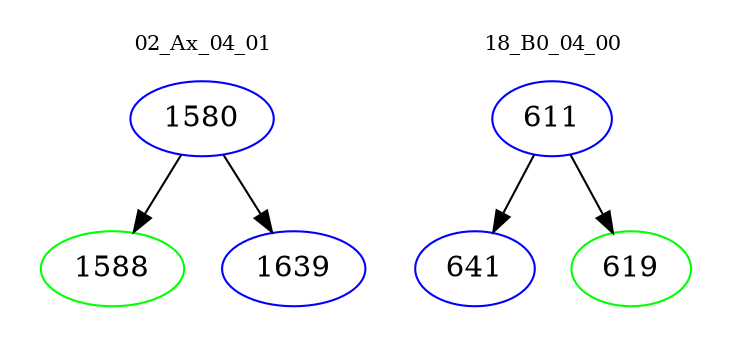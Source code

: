 digraph{
subgraph cluster_0 {
color = white
label = "02_Ax_04_01";
fontsize=10;
T0_1580 [label="1580", color="blue"]
T0_1580 -> T0_1588 [color="black"]
T0_1588 [label="1588", color="green"]
T0_1580 -> T0_1639 [color="black"]
T0_1639 [label="1639", color="blue"]
}
subgraph cluster_1 {
color = white
label = "18_B0_04_00";
fontsize=10;
T1_611 [label="611", color="blue"]
T1_611 -> T1_641 [color="black"]
T1_641 [label="641", color="blue"]
T1_611 -> T1_619 [color="black"]
T1_619 [label="619", color="green"]
}
}
